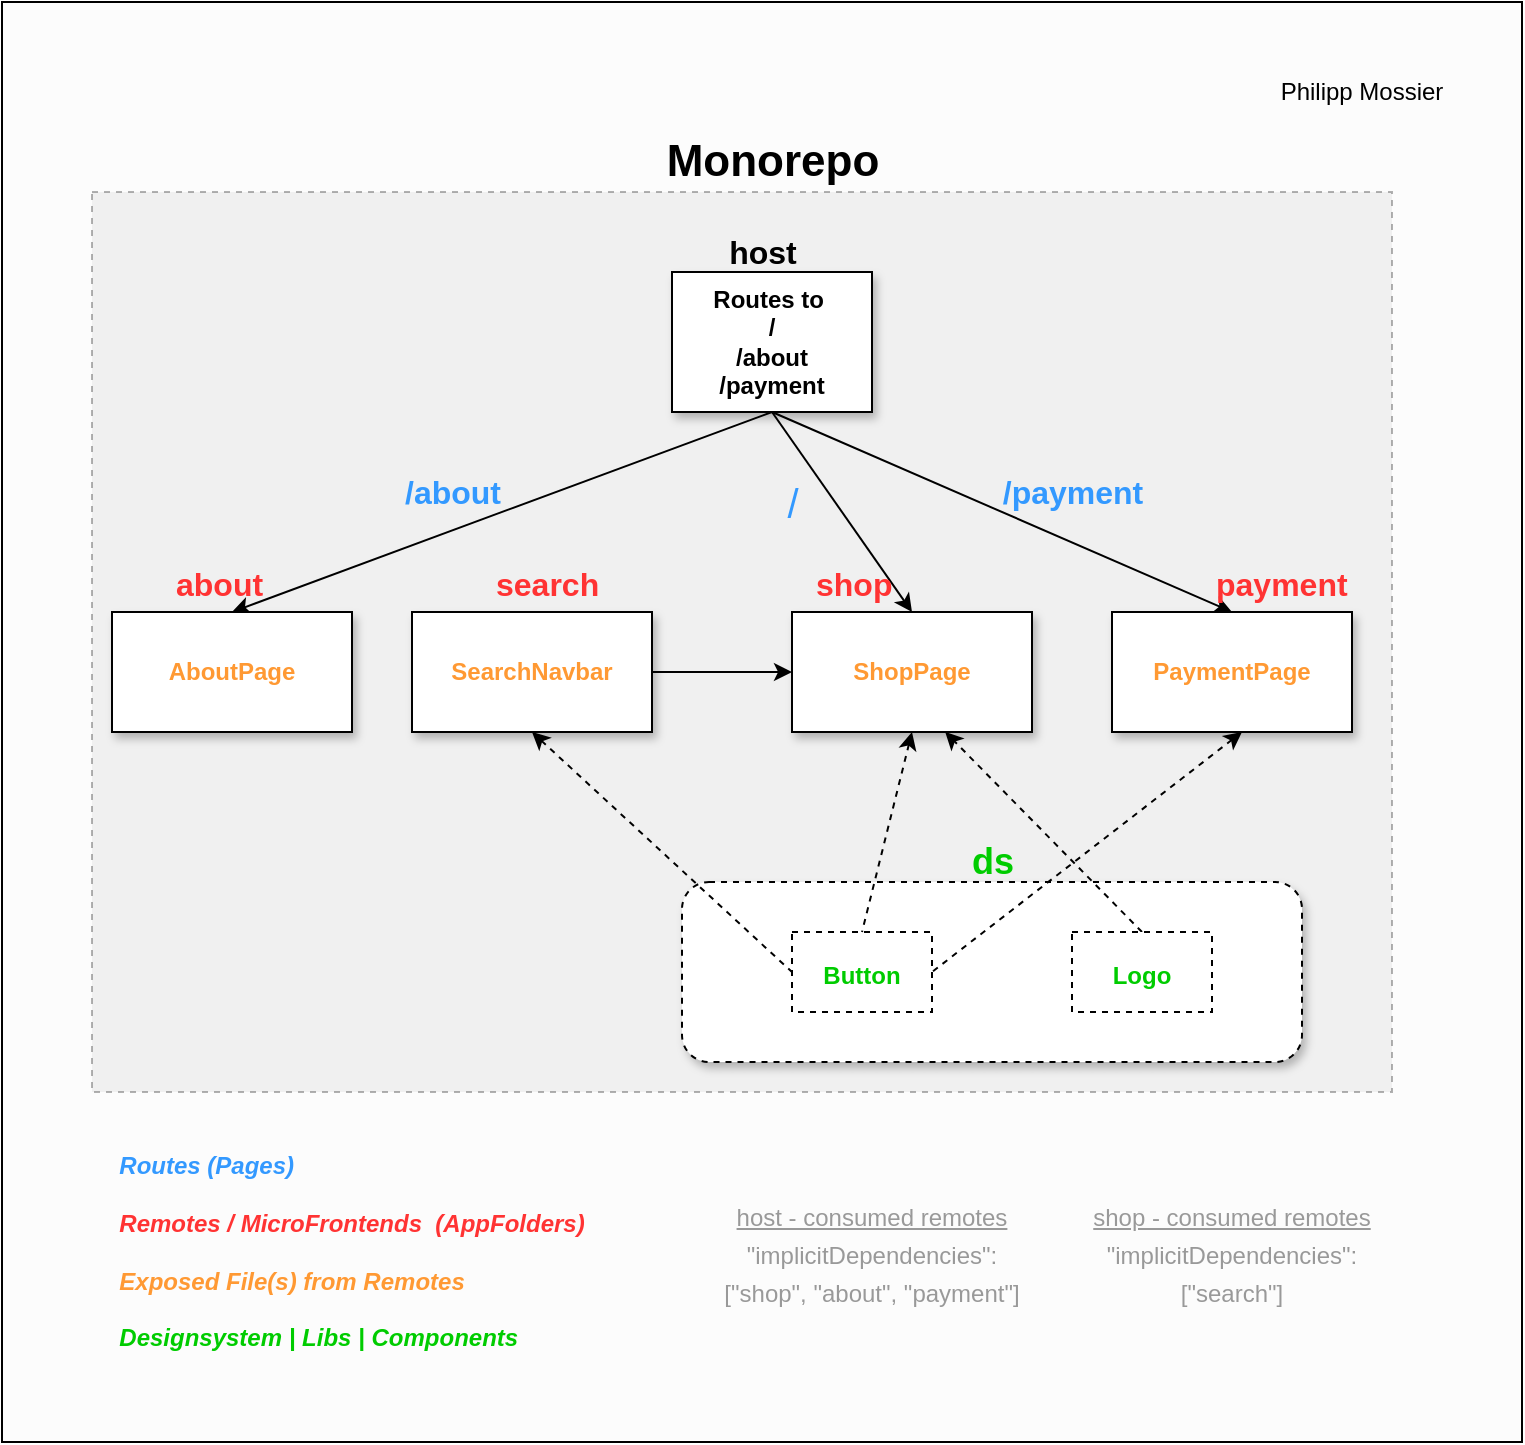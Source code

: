 <mxfile>
    <diagram id="CTf1ldDWbgiiAPVWPN7n" name="Page-1">
        <mxGraphModel dx="1238" dy="812" grid="1" gridSize="10" guides="1" tooltips="1" connect="1" arrows="1" fold="1" page="1" pageScale="1" pageWidth="850" pageHeight="1100" background="#ffffff" math="0" shadow="0">
            <root>
                <mxCell id="0"/>
                <mxCell id="1" parent="0"/>
                <mxCell id="76" value="" style="rounded=0;whiteSpace=wrap;html=1;labelBackgroundColor=none;fontColor=#000000;fillColor=#FCFCFC;gradientColor=none;" vertex="1" parent="1">
                    <mxGeometry x="50" y="180" width="760" height="720" as="geometry"/>
                </mxCell>
                <mxCell id="53" value="" style="rounded=0;whiteSpace=wrap;html=1;dashed=1;fontSize=16;strokeWidth=1;opacity=50;labelBackgroundColor=none;noLabel=1;fillColor=#E6E6E6;fontColor=#333333;strokeColor=#666666;" parent="1" vertex="1">
                    <mxGeometry x="95" y="275" width="650" height="450" as="geometry"/>
                </mxCell>
                <mxCell id="41" value="" style="rounded=1;whiteSpace=wrap;html=1;strokeWidth=1;dashed=1;gradientColor=none;shadow=1;" parent="1" vertex="1">
                    <mxGeometry x="390" y="620" width="310" height="90" as="geometry"/>
                </mxCell>
                <mxCell id="59" style="edgeStyle=none;html=1;exitX=0.5;exitY=1;exitDx=0;exitDy=0;entryX=0.5;entryY=0;entryDx=0;entryDy=0;fontSize=16;fontColor=#FFFFFF;startArrow=none;startFill=0;endArrow=classic;endFill=1;" parent="1" source="2" target="3" edge="1">
                    <mxGeometry relative="1" as="geometry"/>
                </mxCell>
                <mxCell id="60" style="edgeStyle=none;html=1;exitX=0.5;exitY=1;exitDx=0;exitDy=0;entryX=0.5;entryY=0;entryDx=0;entryDy=0;fontSize=16;fontColor=#FFFFFF;startArrow=none;startFill=0;endArrow=classic;endFill=1;" parent="1" source="2" target="5" edge="1">
                    <mxGeometry relative="1" as="geometry">
                        <mxPoint x="655" y="465" as="targetPoint"/>
                    </mxGeometry>
                </mxCell>
                <mxCell id="67" style="edgeStyle=none;html=1;exitX=0.5;exitY=1;exitDx=0;exitDy=0;entryX=0.5;entryY=0;entryDx=0;entryDy=0;fontSize=16;fontColor=#FFFFFF;startArrow=none;startFill=0;endArrow=classic;endFill=1;" parent="1" source="2" target="4" edge="1">
                    <mxGeometry relative="1" as="geometry"/>
                </mxCell>
                <mxCell id="2" value="Routes to&amp;nbsp;&lt;br style=&quot;font-size: 12px;&quot;&gt;/&lt;br style=&quot;font-size: 12px;&quot;&gt;/about&lt;br style=&quot;font-size: 12px;&quot;&gt;/payment" style="rounded=0;whiteSpace=wrap;html=1;fontSize=12;shadow=1;fontStyle=1" parent="1" vertex="1">
                    <mxGeometry x="385" y="315" width="100" height="70" as="geometry"/>
                </mxCell>
                <mxCell id="31" style="edgeStyle=none;html=1;exitX=0;exitY=0.5;exitDx=0;exitDy=0;entryX=1;entryY=0.5;entryDx=0;entryDy=0;startArrow=classic;startFill=1;endArrow=none;endFill=0;" parent="1" source="3" target="27" edge="1">
                    <mxGeometry relative="1" as="geometry"/>
                </mxCell>
                <mxCell id="4" value="&lt;font&gt;AboutPage&lt;/font&gt;" style="rounded=0;whiteSpace=wrap;html=1;rotation=0;fontColor=#FF9933;shadow=1;sketch=0;glass=0;fontStyle=1" parent="1" vertex="1">
                    <mxGeometry x="105" y="485" width="120" height="60" as="geometry"/>
                </mxCell>
                <mxCell id="5" value="&lt;font&gt;PaymentPage&lt;/font&gt;" style="rounded=0;whiteSpace=wrap;html=1;fontColor=#FF9933;shadow=1;fontStyle=1" parent="1" vertex="1">
                    <mxGeometry x="605" y="485" width="120" height="60" as="geometry"/>
                </mxCell>
                <mxCell id="13" value="&lt;span style=&quot;font-family: helvetica; font-style: normal; letter-spacing: normal; text-align: center; text-indent: 0px; text-transform: none; word-spacing: 0px; display: inline; float: none;&quot;&gt;&lt;font style=&quot;font-size: 16px&quot; color=&quot;#ff3333&quot;&gt;about&lt;/font&gt;&lt;/span&gt;" style="text;whiteSpace=wrap;html=1;fontColor=#00CC00;labelBackgroundColor=none;fontStyle=1" parent="1" vertex="1">
                    <mxGeometry x="135" y="455" width="50" height="30" as="geometry"/>
                </mxCell>
                <mxCell id="19" value="&lt;b&gt;host&lt;/b&gt;" style="text;html=1;align=center;verticalAlign=middle;resizable=0;points=[];autosize=1;strokeColor=none;fillColor=none;fontSize=16;" parent="1" vertex="1">
                    <mxGeometry x="405" y="295" width="50" height="20" as="geometry"/>
                </mxCell>
                <mxCell id="20" value="&lt;font style=&quot;font-size: 20px&quot;&gt;/&lt;/font&gt;" style="text;html=1;align=center;verticalAlign=middle;resizable=0;points=[];autosize=1;strokeColor=none;fillColor=none;fontSize=16;fontColor=#3399FF;" parent="1" vertex="1">
                    <mxGeometry x="435" y="415" width="20" height="30" as="geometry"/>
                </mxCell>
                <mxCell id="21" value="&lt;font&gt;/about&lt;/font&gt;" style="text;html=1;align=center;verticalAlign=middle;resizable=0;points=[];autosize=1;strokeColor=none;fillColor=none;fontSize=16;fontColor=#3399FF;fontStyle=1" parent="1" vertex="1">
                    <mxGeometry x="245" y="415" width="60" height="20" as="geometry"/>
                </mxCell>
                <mxCell id="22" value="/payment" style="text;html=1;align=center;verticalAlign=middle;resizable=0;points=[];autosize=1;strokeColor=none;fillColor=none;fontSize=16;fontColor=#3399FF;fontStyle=1" parent="1" vertex="1">
                    <mxGeometry x="540" y="415" width="90" height="20" as="geometry"/>
                </mxCell>
                <mxCell id="45" style="edgeStyle=none;html=1;exitX=0.5;exitY=1;exitDx=0;exitDy=0;entryX=0;entryY=0.5;entryDx=0;entryDy=0;fontSize=16;startArrow=classic;startFill=1;dashed=1;endArrow=none;endFill=0;" parent="1" source="27" target="43" edge="1">
                    <mxGeometry relative="1" as="geometry"/>
                </mxCell>
                <mxCell id="27" value="&lt;font&gt;&lt;b&gt;SearchNavbar&lt;/b&gt;&lt;/font&gt;" style="rounded=0;whiteSpace=wrap;html=1;fontColor=#FF9933;shadow=1;" parent="1" vertex="1">
                    <mxGeometry x="255" y="485" width="120" height="60" as="geometry"/>
                </mxCell>
                <mxCell id="42" value="&lt;font style=&quot;font-size: 18px&quot;&gt;ds&lt;/font&gt;" style="text;html=1;align=center;verticalAlign=middle;resizable=0;points=[];autosize=1;strokeColor=none;fillColor=none;fontSize=16;fontColor=#00CC00;fontStyle=1" parent="1" vertex="1">
                    <mxGeometry x="525" y="600" width="40" height="20" as="geometry"/>
                </mxCell>
                <mxCell id="43" value="&lt;font style=&quot;font-size: 12px&quot;&gt;Button&lt;/font&gt;" style="rounded=0;whiteSpace=wrap;html=1;dashed=1;fontSize=16;strokeWidth=1;fontColor=#00CC00;fontStyle=1" parent="1" vertex="1">
                    <mxGeometry x="445" y="645" width="70" height="40" as="geometry"/>
                </mxCell>
                <mxCell id="48" style="edgeStyle=none;html=1;exitX=0.5;exitY=0;exitDx=0;exitDy=0;dashed=1;fontSize=16;startArrow=none;startFill=0;endArrow=classic;endFill=1;entryX=0.638;entryY=0.998;entryDx=0;entryDy=0;entryPerimeter=0;" parent="1" source="44" target="3" edge="1">
                    <mxGeometry relative="1" as="geometry">
                        <mxPoint x="505" y="545" as="targetPoint"/>
                    </mxGeometry>
                </mxCell>
                <mxCell id="44" value="&lt;font style=&quot;font-size: 12px&quot;&gt;Logo&lt;/font&gt;" style="rounded=0;whiteSpace=wrap;html=1;dashed=1;fontSize=16;strokeWidth=1;fontColor=#00CC00;fontStyle=1" parent="1" vertex="1">
                    <mxGeometry x="585" y="645" width="70" height="40" as="geometry"/>
                </mxCell>
                <mxCell id="46" style="edgeStyle=none;html=1;exitX=0.5;exitY=1;exitDx=0;exitDy=0;entryX=0.5;entryY=0;entryDx=0;entryDy=0;fontSize=16;startArrow=classic;startFill=1;dashed=1;endArrow=none;endFill=0;" parent="1" source="3" target="43" edge="1">
                    <mxGeometry relative="1" as="geometry">
                        <mxPoint x="445" y="545" as="sourcePoint"/>
                        <mxPoint x="565" y="585" as="targetPoint"/>
                    </mxGeometry>
                </mxCell>
                <mxCell id="47" style="edgeStyle=none;html=1;exitX=1;exitY=1;exitDx=0;exitDy=0;fontSize=16;startArrow=classic;startFill=1;dashed=1;endArrow=none;endFill=0;entryX=1;entryY=0.5;entryDx=0;entryDy=0;" parent="1" target="43" edge="1">
                    <mxGeometry relative="1" as="geometry">
                        <mxPoint x="670" y="545" as="sourcePoint"/>
                        <mxPoint x="645" y="645" as="targetPoint"/>
                    </mxGeometry>
                </mxCell>
                <mxCell id="55" value="&lt;font style=&quot;font-size: 22px&quot;&gt;&lt;b&gt;Monorepo&lt;/b&gt;&lt;/font&gt;" style="text;html=1;align=center;verticalAlign=middle;resizable=0;points=[];autosize=1;strokeColor=none;fillColor=none;fontSize=16;fontColor=#000000;" parent="1" vertex="1">
                    <mxGeometry x="375" y="245" width="120" height="30" as="geometry"/>
                </mxCell>
                <mxCell id="11" value="&lt;span style=&quot;font-family: helvetica; font-style: normal; letter-spacing: normal; text-align: center; text-indent: 0px; text-transform: none; word-spacing: 0px; display: inline; float: none;&quot;&gt;&lt;font style=&quot;font-size: 16px&quot;&gt;shop&lt;/font&gt;&lt;/span&gt;" style="text;whiteSpace=wrap;html=1;fontColor=#FF3333;labelBackgroundColor=none;fontStyle=1" parent="1" vertex="1">
                    <mxGeometry x="455" y="455" width="40" height="30" as="geometry"/>
                </mxCell>
                <mxCell id="57" value="&lt;span style=&quot;font-family: helvetica; font-style: normal; letter-spacing: normal; text-align: center; text-indent: 0px; text-transform: none; word-spacing: 0px; display: inline; float: none;&quot;&gt;&lt;font style=&quot;font-size: 16px&quot;&gt;search&lt;/font&gt;&lt;/span&gt;" style="text;whiteSpace=wrap;html=1;fontColor=#FF3333;labelBackgroundColor=none;fontStyle=1" parent="1" vertex="1">
                    <mxGeometry x="295" y="455" width="60" height="30" as="geometry"/>
                </mxCell>
                <mxCell id="65" value="&lt;span style=&quot;font-family: helvetica; font-style: normal; letter-spacing: normal; text-align: center; text-indent: 0px; text-transform: none; word-spacing: 0px; display: inline; float: none;&quot;&gt;&lt;font style=&quot;font-size: 16px&quot;&gt;payment&lt;/font&gt;&lt;/span&gt;" style="text;whiteSpace=wrap;html=1;fontColor=#FF3333;labelBackgroundColor=none;fontStyle=1" parent="1" vertex="1">
                    <mxGeometry x="655" y="455" width="70" height="30" as="geometry"/>
                </mxCell>
                <mxCell id="69" value="&lt;font style=&quot;font-size: 12px&quot; color=&quot;#999999&quot;&gt;&lt;u&gt;host - consumed remotes&lt;/u&gt;&lt;br&gt;&quot;implicitDependencies&quot;: &lt;br&gt;[&quot;shop&quot;, &quot;about&quot;, &quot;payment&quot;]&lt;/font&gt;" style="text;html=1;strokeColor=none;fillColor=none;align=center;verticalAlign=middle;whiteSpace=wrap;rounded=0;labelBackgroundColor=none;fontSize=16;fontColor=#FFFFFF;opacity=50;" parent="1" vertex="1">
                    <mxGeometry x="405" y="770" width="160" height="70" as="geometry"/>
                </mxCell>
                <mxCell id="70" value="&lt;font style=&quot;font-size: 12px&quot; color=&quot;#999999&quot;&gt;&lt;u&gt;shop - consumed remotes&lt;/u&gt;&lt;br&gt;&quot;implicitDependencies&quot;: &lt;br&gt;[&quot;search&quot;]&lt;/font&gt;" style="text;html=1;strokeColor=none;fillColor=none;align=center;verticalAlign=middle;whiteSpace=wrap;rounded=0;labelBackgroundColor=none;fontSize=16;fontColor=#FFFFFF;opacity=50;" parent="1" vertex="1">
                    <mxGeometry x="585" y="770" width="160" height="70" as="geometry"/>
                </mxCell>
                <mxCell id="74" value="&lt;p style=&quot;line-height: 1.2; font-size: 12px;&quot;&gt;&lt;/p&gt;&lt;div style=&quot;text-align: left; font-size: 12px;&quot;&gt;&lt;font style=&quot;font-size: 12px;&quot;&gt;&lt;span style=&quot;color: rgb(51, 153, 255); font-size: 12px;&quot;&gt;Routes (Pages)&lt;/span&gt;&lt;br style=&quot;font-size: 12px;&quot;&gt;&lt;/font&gt;&lt;/div&gt;&lt;div style=&quot;text-align: left; font-size: 12px;&quot;&gt;&lt;font style=&quot;font-size: 12px;&quot;&gt;&lt;span style=&quot;color: rgb(51, 153, 255); font-size: 12px;&quot;&gt;&lt;br style=&quot;font-size: 12px;&quot;&gt;&lt;/span&gt;&lt;/font&gt;&lt;/div&gt;&lt;div style=&quot;text-align: left; font-size: 12px;&quot;&gt;&lt;font color=&quot;#ff3333&quot; style=&quot;font-size: 12px;&quot;&gt;Remotes / MicroFrontends&amp;nbsp; (AppFolders)&lt;br style=&quot;font-size: 12px;&quot;&gt;&lt;br style=&quot;font-size: 12px;&quot;&gt;&lt;/font&gt;&lt;/div&gt;&lt;div style=&quot;text-align: left; font-size: 12px;&quot;&gt;&lt;font color=&quot;#ff9933&quot; style=&quot;font-size: 12px;&quot;&gt;Exposed File(s) from Remotes&lt;/font&gt;&lt;/div&gt;&lt;div style=&quot;text-align: left; font-size: 12px;&quot;&gt;&lt;font color=&quot;#ff9933&quot; style=&quot;font-size: 12px;&quot;&gt;&lt;br style=&quot;font-size: 12px;&quot;&gt;&lt;/font&gt;&lt;/div&gt;&lt;div style=&quot;text-align: left; font-size: 12px;&quot;&gt;&lt;font color=&quot;#00cc00&quot; style=&quot;font-size: 12px;&quot;&gt;Designsystem | Libs | Components&lt;/font&gt;&lt;/div&gt;&lt;p style=&quot;font-size: 12px;&quot;&gt;&lt;/p&gt;" style="text;html=1;strokeColor=none;fillColor=none;align=center;verticalAlign=middle;whiteSpace=wrap;rounded=0;labelBackgroundColor=none;fontSize=12;fontColor=#66FF66;opacity=50;spacing=2;fontStyle=3" parent="1" vertex="1">
                    <mxGeometry x="95" y="750" width="260" height="110" as="geometry"/>
                </mxCell>
                <mxCell id="3" value="&lt;font&gt;ShopPage&lt;/font&gt;" style="rounded=0;whiteSpace=wrap;html=1;fontColor=#FF9933;shadow=1;fontStyle=1" parent="1" vertex="1">
                    <mxGeometry x="445" y="485" width="120" height="60" as="geometry"/>
                </mxCell>
                <mxCell id="83" value="Philipp Mossier" style="text;html=1;strokeColor=none;fillColor=none;align=center;verticalAlign=middle;whiteSpace=wrap;rounded=0;shadow=1;glass=0;labelBackgroundColor=none;sketch=0;fontSize=12;fontColor=#000000;" vertex="1" parent="1">
                    <mxGeometry x="680" y="210" width="100" height="30" as="geometry"/>
                </mxCell>
            </root>
        </mxGraphModel>
    </diagram>
</mxfile>